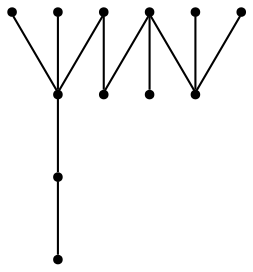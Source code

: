 graph {
  node [shape=point,comment="{\"directed\":false,\"doi\":\"10.1007/978-3-030-35802-0_38\",\"figure\":\"3 (3)\"}"]

  v0 [pos="1367.4251419678278,873.9645498228848"]
  v1 [pos="1299.3997152482177,781.5634607608839"]
  v2 [pos="1364.0298066106393,763.1566199037921"]
  v3 [pos="1280.755082471851,847.7773957810978"]
  v4 [pos="1167.4120345230583,785.0390338994498"]
  v5 [pos="1346.3030408495329,902.4104957490199"]
  v6 [pos="1318.9101361257503,785.0390338994497"]
  v7 [pos="1219.1431835612514,880.21968170722"]
  v8 [pos="1204.3616743368675,879.6362015374466"]
  v9 [pos="1182.2550655415648,843.3350361886047"]
  v10 [pos="1093.8460853810122,845.6520425558897"]
  v11 [pos="1122.2923640381694,763.1555707077589"]

  v0 -- v1 [id="-1",pos="1367.4251419678278,873.9645498228848 1367.4261911767198,871.5923334885765 1367.4261911767198,871.5923334885765 1367.4261911767198,871.5923334885765 1367.4261911767198,871.4340002690107 1367.4261911767198,871.4340002690107 1367.4261911767198,871.4340002690107 1299.3997152482177,781.5634607608839 1299.3997152482177,781.5634607608839 1299.3997152482177,781.5634607608839"]
  v10 -- v8 [id="-4",pos="1093.8460853810122,845.6520425558897 1204.3616743368675,879.6362015374466 1204.3616743368675,879.6362015374466 1204.3616743368675,879.6362015374466"]
  v11 -- v1 [id="-5",pos="1122.2923640381694,763.1555707077589 1122.2913148292773,760.6260544530086 1122.2913148292773,760.6260544530086 1122.2913148292773,760.6260544530086 1122.2913148292773,760.6260544530086 1122.2913148292773,760.6260544530086 1122.2913148292773,760.6260544530086 1299.3997152482177,781.5634607608839 1299.3997152482177,781.5634607608839 1299.3997152482177,781.5634607608839"]
  v1 -- v6 [id="-8",pos="1299.3997152482177,781.5634607608839 1318.9101361257503,785.0390338994497 1318.9101361257503,785.0390338994497 1318.9101361257503,785.0390338994497"]
  v4 -- v8 [id="-12",pos="1167.4120345230583,785.0390338994498 1204.3616743368675,879.6362015374466 1204.3616743368675,879.6362015374466 1204.3616743368675,879.6362015374466"]
  v4 -- v7 [id="-13",pos="1167.4120345230583,785.0390338994498 1219.1431835612514,880.21968170722 1219.1431835612514,880.21968170722 1219.1431835612514,880.21968170722"]
  v4 -- v2 [id="-14",pos="1167.4120345230583,785.0390338994498 1364.0298066106393,763.1566199037921 1364.0298066106393,763.1566199037921 1364.0298066106393,763.1566199037921"]
  v9 -- v8 [id="-20",pos="1182.2550655415648,843.3350361886047 1204.3616743368675,879.6362015374466 1204.3616743368675,879.6362015374466 1204.3616743368675,879.6362015374466"]
  v3 -- v1 [id="-36",pos="1280.755082471851,847.7773957810978 1299.3997152482177,781.5634607608839 1299.3997152482177,781.5634607608839 1299.3997152482177,781.5634607608839"]
  v3 -- v2 [id="-37",pos="1280.755082471851,847.7773957810978 1364.0298066106393,763.1566199037921 1364.0298066106393,763.1566199037921 1364.0298066106393,763.1566199037921"]
  v6 -- v5 [id="-53",pos="1318.9101361257503,785.0390338994497 1346.3030408495329,902.4104957490199 1346.3030408495329,902.4104957490199 1346.3030408495329,902.4104957490199"]
}
